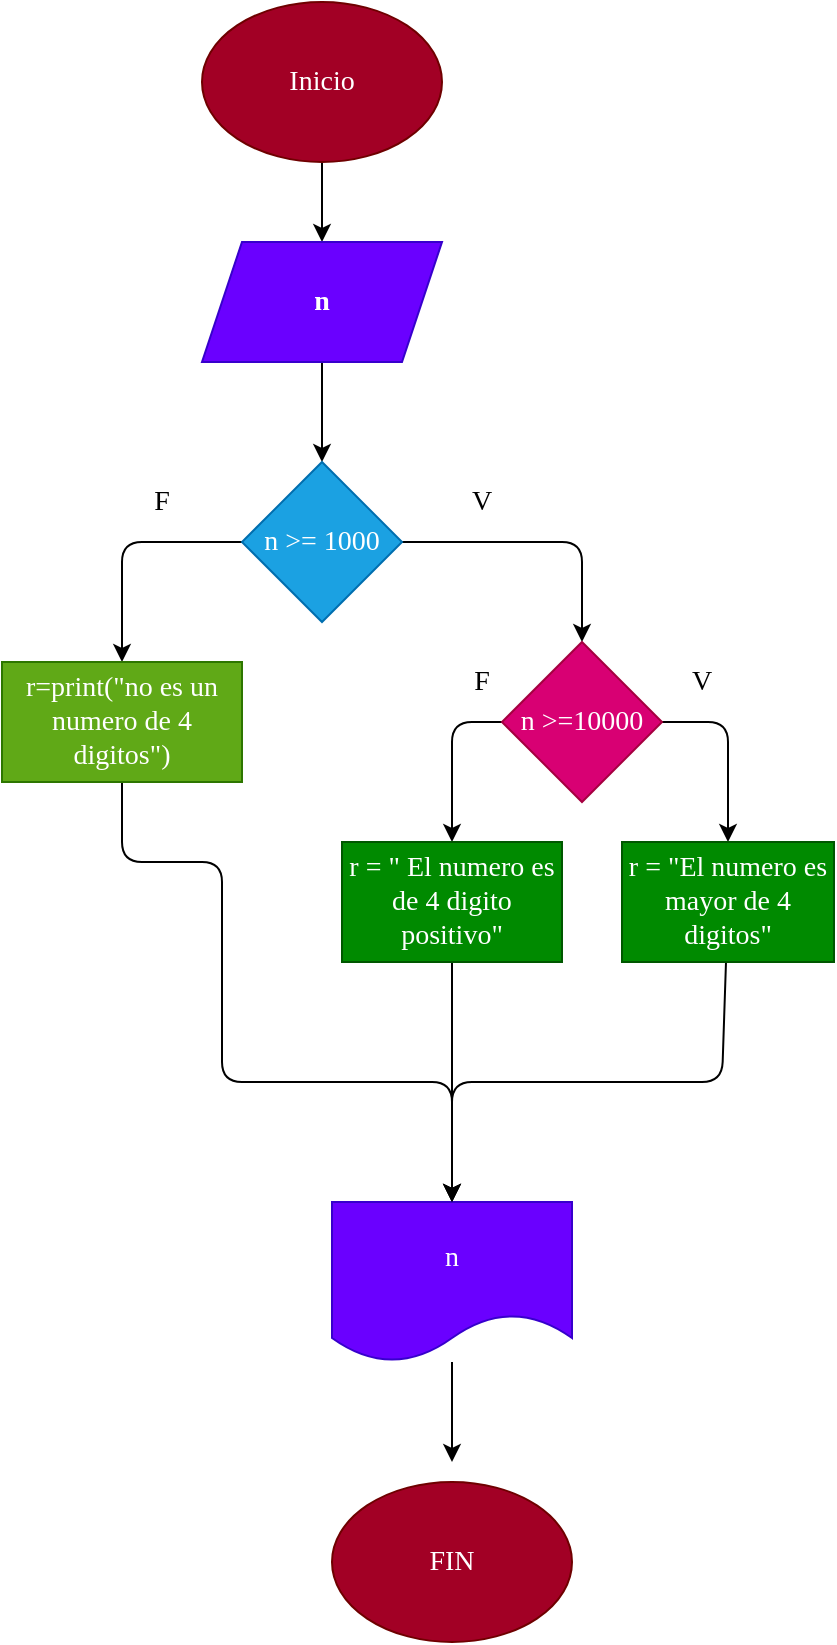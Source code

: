 <mxfile>
    <diagram id="pDg8bkd_7C7CY08chalz" name="Página-1">
        <mxGraphModel dx="422" dy="276" grid="1" gridSize="10" guides="1" tooltips="1" connect="1" arrows="1" fold="1" page="1" pageScale="1" pageWidth="827" pageHeight="1169" math="0" shadow="0">
            <root>
                <mxCell id="0"/>
                <mxCell id="1" parent="0"/>
                <mxCell id="4" value="" style="edgeStyle=none;html=1;fontSize=14;" parent="1" target="3" edge="1">
                    <mxGeometry relative="1" as="geometry">
                        <mxPoint x="240" y="130" as="sourcePoint"/>
                    </mxGeometry>
                </mxCell>
                <mxCell id="6" value="" style="edgeStyle=none;html=1;fontFamily=Comic Sans MS;fontSize=14;" parent="1" source="3" target="5" edge="1">
                    <mxGeometry relative="1" as="geometry"/>
                </mxCell>
                <mxCell id="3" value="n" style="shape=parallelogram;perimeter=parallelogramPerimeter;whiteSpace=wrap;html=1;fixedSize=1;fontSize=14;fontFamily=Comic Sans MS;fontStyle=1;fillColor=#6a00ff;fontColor=#ffffff;strokeColor=#3700CC;" parent="1" vertex="1">
                    <mxGeometry x="180" y="170" width="120" height="60" as="geometry"/>
                </mxCell>
                <mxCell id="9" style="edgeStyle=none;html=1;entryX=0.5;entryY=0;entryDx=0;entryDy=0;fontFamily=Comic Sans MS;fontSize=14;" parent="1" source="5" target="19" edge="1">
                    <mxGeometry relative="1" as="geometry">
                        <mxPoint x="340" y="380" as="targetPoint"/>
                        <Array as="points">
                            <mxPoint x="370" y="320"/>
                        </Array>
                    </mxGeometry>
                </mxCell>
                <mxCell id="10" style="edgeStyle=none;html=1;entryX=0.5;entryY=0;entryDx=0;entryDy=0;fontFamily=Comic Sans MS;fontSize=14;" parent="1" source="5" target="7" edge="1">
                    <mxGeometry relative="1" as="geometry">
                        <Array as="points">
                            <mxPoint x="140" y="320"/>
                        </Array>
                    </mxGeometry>
                </mxCell>
                <mxCell id="5" value="n &amp;gt;= 1000" style="rhombus;whiteSpace=wrap;html=1;fontFamily=Comic Sans MS;fontSize=14;fillColor=#1ba1e2;fontColor=#ffffff;strokeColor=#006EAF;" parent="1" vertex="1">
                    <mxGeometry x="200" y="280" width="80" height="80" as="geometry"/>
                </mxCell>
                <mxCell id="17" style="edgeStyle=none;html=1;entryX=0.5;entryY=0;entryDx=0;entryDy=0;fontFamily=Comic Sans MS;fontSize=14;" parent="1" source="7" target="14" edge="1">
                    <mxGeometry relative="1" as="geometry">
                        <Array as="points">
                            <mxPoint x="140" y="480"/>
                            <mxPoint x="190" y="480"/>
                            <mxPoint x="190" y="590"/>
                            <mxPoint x="305" y="590"/>
                        </Array>
                    </mxGeometry>
                </mxCell>
                <mxCell id="7" value="r=print(&quot;no es un numero de 4 digitos&quot;)" style="rounded=0;whiteSpace=wrap;html=1;fontFamily=Comic Sans MS;fontSize=14;fillColor=#60a917;fontColor=#ffffff;strokeColor=#2D7600;" parent="1" vertex="1">
                    <mxGeometry x="80" y="380" width="120" height="60" as="geometry"/>
                </mxCell>
                <mxCell id="11" value="F" style="text;html=1;strokeColor=none;fillColor=none;align=center;verticalAlign=middle;whiteSpace=wrap;rounded=0;fontFamily=Comic Sans MS;fontSize=14;" parent="1" vertex="1">
                    <mxGeometry x="150" y="290" width="20" height="20" as="geometry"/>
                </mxCell>
                <mxCell id="12" value="V" style="text;html=1;strokeColor=none;fillColor=none;align=center;verticalAlign=middle;whiteSpace=wrap;rounded=0;fontFamily=Comic Sans MS;fontSize=14;" parent="1" vertex="1">
                    <mxGeometry x="310" y="290" width="20" height="20" as="geometry"/>
                </mxCell>
                <mxCell id="16" value="" style="edgeStyle=none;html=1;fontFamily=Comic Sans MS;fontSize=14;" parent="1" source="14" edge="1">
                    <mxGeometry relative="1" as="geometry">
                        <mxPoint x="305" y="780" as="targetPoint"/>
                    </mxGeometry>
                </mxCell>
                <mxCell id="14" value="n" style="shape=document;whiteSpace=wrap;html=1;boundedLbl=1;fontFamily=Comic Sans MS;fontSize=14;fillColor=#6a00ff;fontColor=#ffffff;strokeColor=#3700CC;" parent="1" vertex="1">
                    <mxGeometry x="245" y="650" width="120" height="80" as="geometry"/>
                </mxCell>
                <mxCell id="22" style="edgeStyle=none;html=1;entryX=0.5;entryY=0;entryDx=0;entryDy=0;fontFamily=Comic Sans MS;fontSize=14;" parent="1" source="19" target="20" edge="1">
                    <mxGeometry relative="1" as="geometry">
                        <Array as="points">
                            <mxPoint x="443" y="410"/>
                        </Array>
                    </mxGeometry>
                </mxCell>
                <mxCell id="23" style="edgeStyle=none;html=1;entryX=0.5;entryY=0;entryDx=0;entryDy=0;fontFamily=Comic Sans MS;fontSize=14;" parent="1" source="19" target="21" edge="1">
                    <mxGeometry relative="1" as="geometry">
                        <Array as="points">
                            <mxPoint x="305" y="410"/>
                        </Array>
                    </mxGeometry>
                </mxCell>
                <mxCell id="19" value="n &amp;gt;=10000" style="rhombus;whiteSpace=wrap;html=1;fontFamily=Comic Sans MS;fontSize=14;fillColor=#d80073;fontColor=#ffffff;strokeColor=#A50040;" parent="1" vertex="1">
                    <mxGeometry x="330" y="370" width="80" height="80" as="geometry"/>
                </mxCell>
                <mxCell id="27" style="edgeStyle=none;html=1;fontFamily=Comic Sans MS;fontSize=14;entryX=0.5;entryY=0;entryDx=0;entryDy=0;" parent="1" source="20" target="14" edge="1">
                    <mxGeometry relative="1" as="geometry">
                        <mxPoint x="290" y="620" as="targetPoint"/>
                        <Array as="points">
                            <mxPoint x="440" y="590"/>
                            <mxPoint x="305" y="590"/>
                        </Array>
                    </mxGeometry>
                </mxCell>
                <mxCell id="20" value="r = &quot;El numero es mayor de 4 digitos&quot;" style="rounded=0;whiteSpace=wrap;html=1;fontFamily=Comic Sans MS;fontSize=14;fillColor=#008a00;fontColor=#ffffff;strokeColor=#005700;" parent="1" vertex="1">
                    <mxGeometry x="390" y="470" width="106" height="60" as="geometry"/>
                </mxCell>
                <mxCell id="26" style="edgeStyle=none;html=1;entryX=0.5;entryY=0;entryDx=0;entryDy=0;fontFamily=Comic Sans MS;fontSize=14;" parent="1" source="21" target="14" edge="1">
                    <mxGeometry relative="1" as="geometry"/>
                </mxCell>
                <mxCell id="21" value="r = &quot; El numero es de 4 digito positivo&quot;" style="rounded=0;whiteSpace=wrap;html=1;fontFamily=Comic Sans MS;fontSize=14;fillColor=#008a00;fontColor=#ffffff;strokeColor=#005700;" parent="1" vertex="1">
                    <mxGeometry x="250" y="470" width="110" height="60" as="geometry"/>
                </mxCell>
                <mxCell id="24" value="F" style="text;html=1;strokeColor=none;fillColor=none;align=center;verticalAlign=middle;whiteSpace=wrap;rounded=0;fontFamily=Comic Sans MS;fontSize=14;" parent="1" vertex="1">
                    <mxGeometry x="310" y="380" width="20" height="20" as="geometry"/>
                </mxCell>
                <mxCell id="25" value="V" style="text;html=1;strokeColor=none;fillColor=none;align=center;verticalAlign=middle;whiteSpace=wrap;rounded=0;fontFamily=Comic Sans MS;fontSize=14;" parent="1" vertex="1">
                    <mxGeometry x="420" y="380" width="20" height="20" as="geometry"/>
                </mxCell>
                <mxCell id="28" value="Inicio" style="ellipse;whiteSpace=wrap;html=1;fontFamily=Comic Sans MS;fontSize=14;fillColor=#a20025;fontColor=#ffffff;strokeColor=#6F0000;" parent="1" vertex="1">
                    <mxGeometry x="180" y="50" width="120" height="80" as="geometry"/>
                </mxCell>
                <mxCell id="29" value="FIN" style="ellipse;whiteSpace=wrap;html=1;fontFamily=Comic Sans MS;fontSize=14;fillColor=#a20025;fontColor=#ffffff;strokeColor=#6F0000;" parent="1" vertex="1">
                    <mxGeometry x="245" y="790" width="120" height="80" as="geometry"/>
                </mxCell>
            </root>
        </mxGraphModel>
    </diagram>
</mxfile>